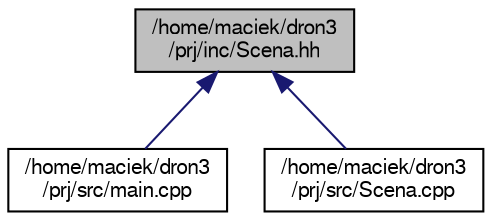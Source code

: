 digraph "/home/maciek/dron3/prj/inc/Scena.hh"
{
 // LATEX_PDF_SIZE
  edge [fontname="FreeSans",fontsize="10",labelfontname="FreeSans",labelfontsize="10"];
  node [fontname="FreeSans",fontsize="10",shape=record];
  Node1 [label="/home/maciek/dron3\l/prj/inc/Scena.hh",height=0.2,width=0.4,color="black", fillcolor="grey75", style="filled", fontcolor="black",tooltip="Ten plik zawiera definicję klasy Scena."];
  Node1 -> Node2 [dir="back",color="midnightblue",fontsize="10",style="solid",fontname="FreeSans"];
  Node2 [label="/home/maciek/dron3\l/prj/src/main.cpp",height=0.2,width=0.4,color="black", fillcolor="white", style="filled",URL="$a00092.html",tooltip=" "];
  Node1 -> Node3 [dir="back",color="midnightblue",fontsize="10",style="solid",fontname="FreeSans"];
  Node3 [label="/home/maciek/dron3\l/prj/src/Scena.cpp",height=0.2,width=0.4,color="black", fillcolor="white", style="filled",URL="$a00107.html",tooltip=" "];
}
